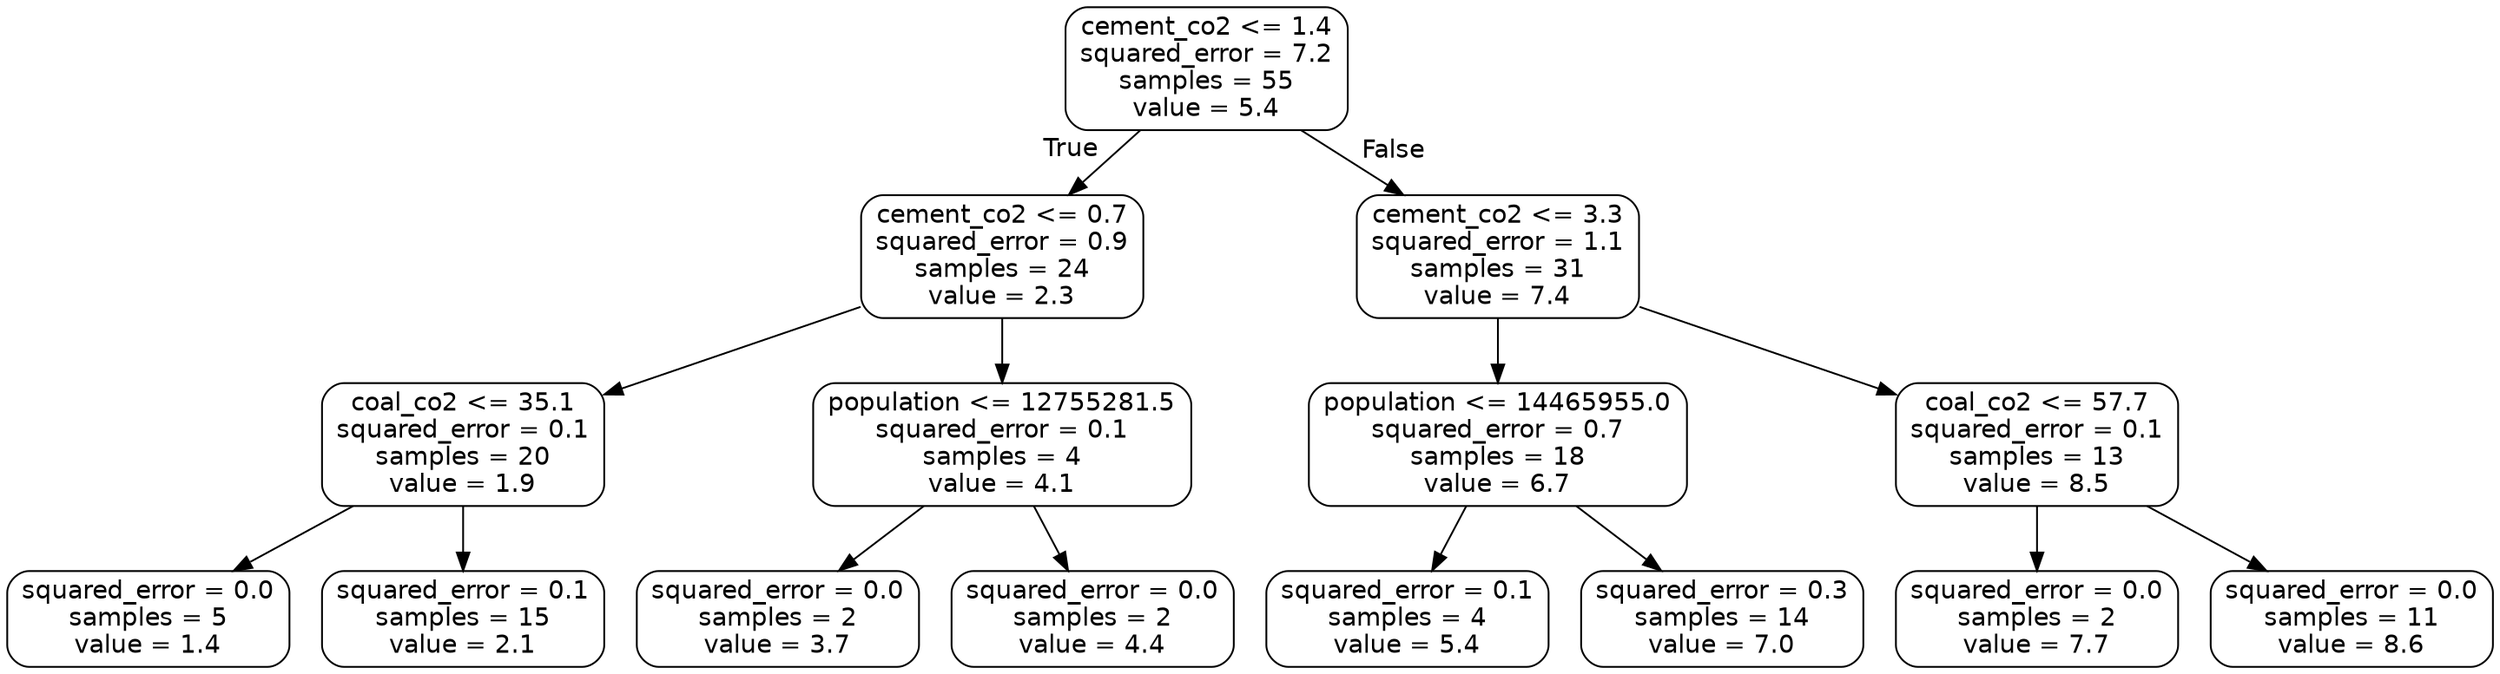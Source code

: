 digraph Tree {
node [shape=box, style="rounded", color="black", fontname="helvetica"] ;
edge [fontname="helvetica"] ;
0 [label="cement_co2 <= 1.4\nsquared_error = 7.2\nsamples = 55\nvalue = 5.4"] ;
1 [label="cement_co2 <= 0.7\nsquared_error = 0.9\nsamples = 24\nvalue = 2.3"] ;
0 -> 1 [labeldistance=2.5, labelangle=45, headlabel="True"] ;
2 [label="coal_co2 <= 35.1\nsquared_error = 0.1\nsamples = 20\nvalue = 1.9"] ;
1 -> 2 ;
3 [label="squared_error = 0.0\nsamples = 5\nvalue = 1.4"] ;
2 -> 3 ;
4 [label="squared_error = 0.1\nsamples = 15\nvalue = 2.1"] ;
2 -> 4 ;
5 [label="population <= 12755281.5\nsquared_error = 0.1\nsamples = 4\nvalue = 4.1"] ;
1 -> 5 ;
6 [label="squared_error = 0.0\nsamples = 2\nvalue = 3.7"] ;
5 -> 6 ;
7 [label="squared_error = 0.0\nsamples = 2\nvalue = 4.4"] ;
5 -> 7 ;
8 [label="cement_co2 <= 3.3\nsquared_error = 1.1\nsamples = 31\nvalue = 7.4"] ;
0 -> 8 [labeldistance=2.5, labelangle=-45, headlabel="False"] ;
9 [label="population <= 14465955.0\nsquared_error = 0.7\nsamples = 18\nvalue = 6.7"] ;
8 -> 9 ;
10 [label="squared_error = 0.1\nsamples = 4\nvalue = 5.4"] ;
9 -> 10 ;
11 [label="squared_error = 0.3\nsamples = 14\nvalue = 7.0"] ;
9 -> 11 ;
12 [label="coal_co2 <= 57.7\nsquared_error = 0.1\nsamples = 13\nvalue = 8.5"] ;
8 -> 12 ;
13 [label="squared_error = 0.0\nsamples = 2\nvalue = 7.7"] ;
12 -> 13 ;
14 [label="squared_error = 0.0\nsamples = 11\nvalue = 8.6"] ;
12 -> 14 ;
}